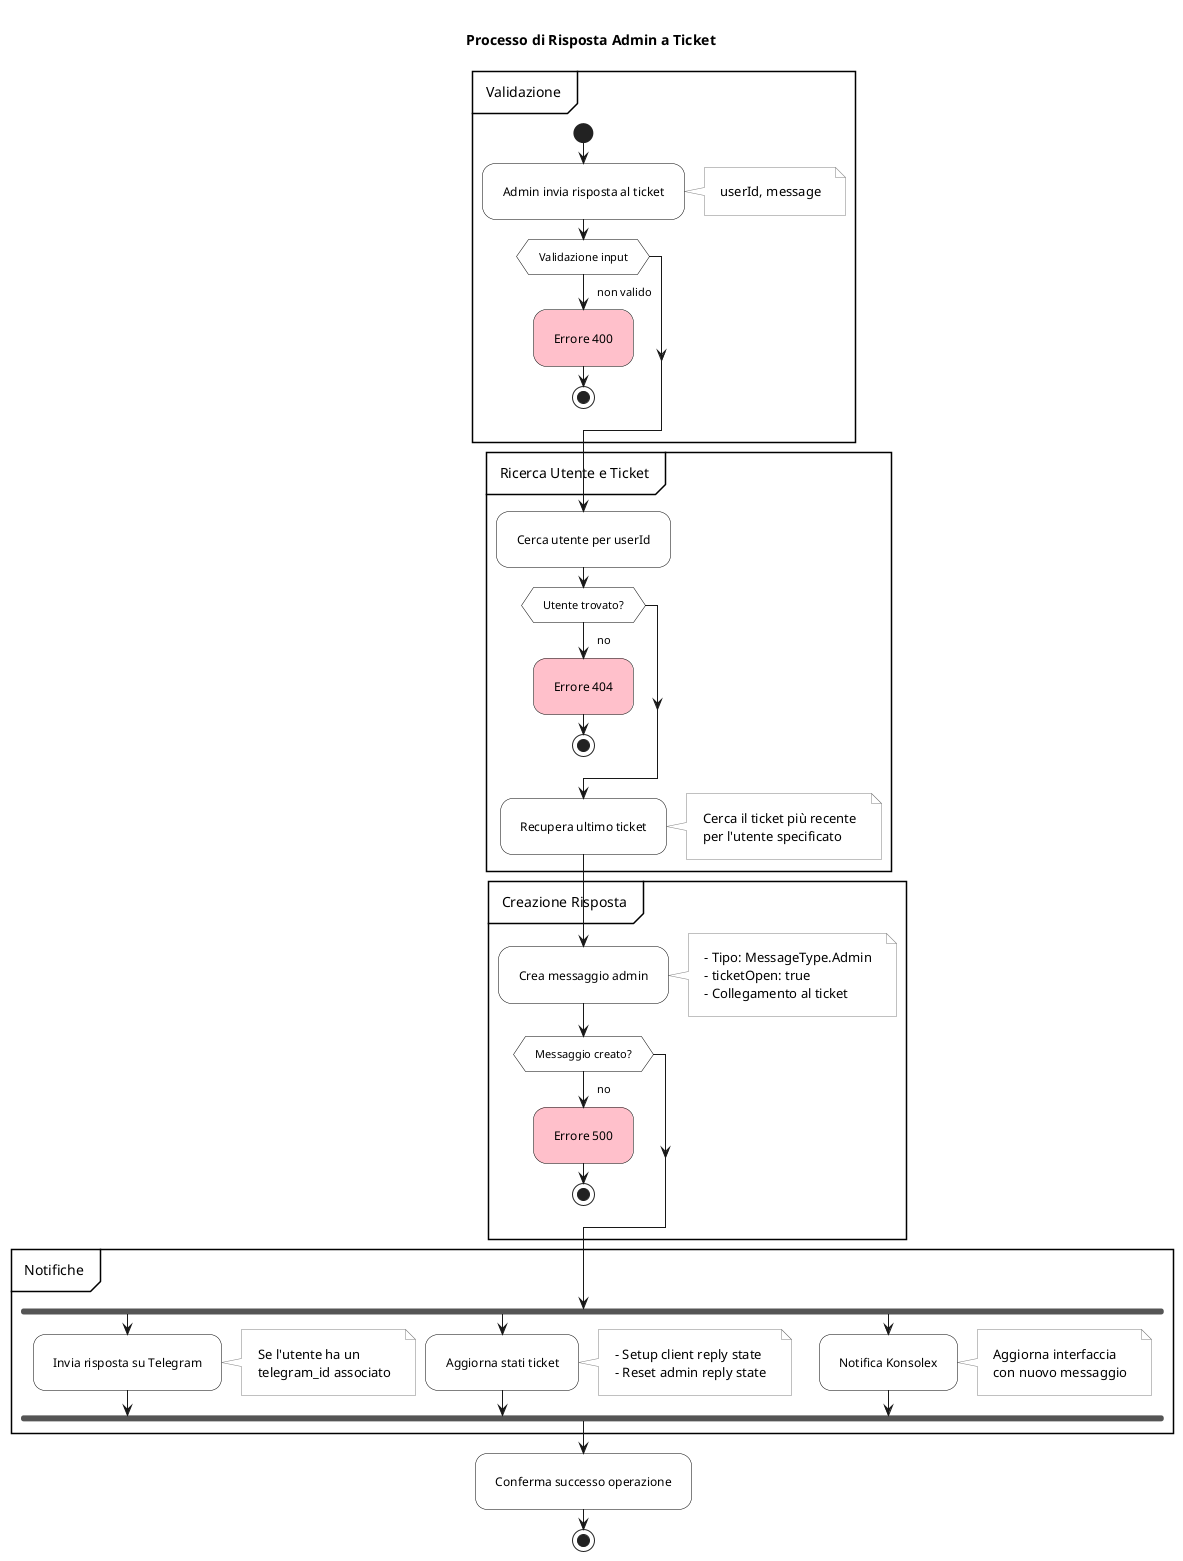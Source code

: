 @startuml Admin-Reply-Flow
skinparam ActivityBackgroundColor white
skinparam ActivityBorderColor black
skinparam NoteBackgroundColor white
skinparam NoteBorderColor gray
skinparam BoxPadding 30
skinparam Padding 10
skinparam PartitionPadding 80

title Processo di Risposta Admin a Ticket

partition "Validazione" {
    start
    
    :Admin invia risposta al ticket;
    note right: userId, message

    if (Validazione input) then (non valido)
        #Pink:Errore 400;
        stop
    endif
}

partition "Ricerca Utente e Ticket" {
    :Cerca utente per userId;
    
    if (Utente trovato?) then (no)
        #Pink:Errore 404;
        stop
    endif
    
    :Recupera ultimo ticket;
    note right
        Cerca il ticket più recente
        per l'utente specificato
    end note
}

partition "Creazione Risposta" {
    :Crea messaggio admin;
    note right
        - Tipo: MessageType.Admin
        - ticketOpen: true
        - Collegamento al ticket
    end note
    
    if (Messaggio creato?) then (no)
        #Pink:Errore 500;
        stop
    endif
}

partition "Notifiche" {
    fork
        :Invia risposta su Telegram;
        note right
            Se l'utente ha un
            telegram_id associato
        end note
    fork again
        :Aggiorna stati ticket;
        note right
            - Setup client reply state
            - Reset admin reply state
        end note
    fork again
        :Notifica Konsolex;
        note right
            Aggiorna interfaccia
            con nuovo messaggio
        end note
    end fork
}

:Conferma successo operazione;
stop

@enduml
